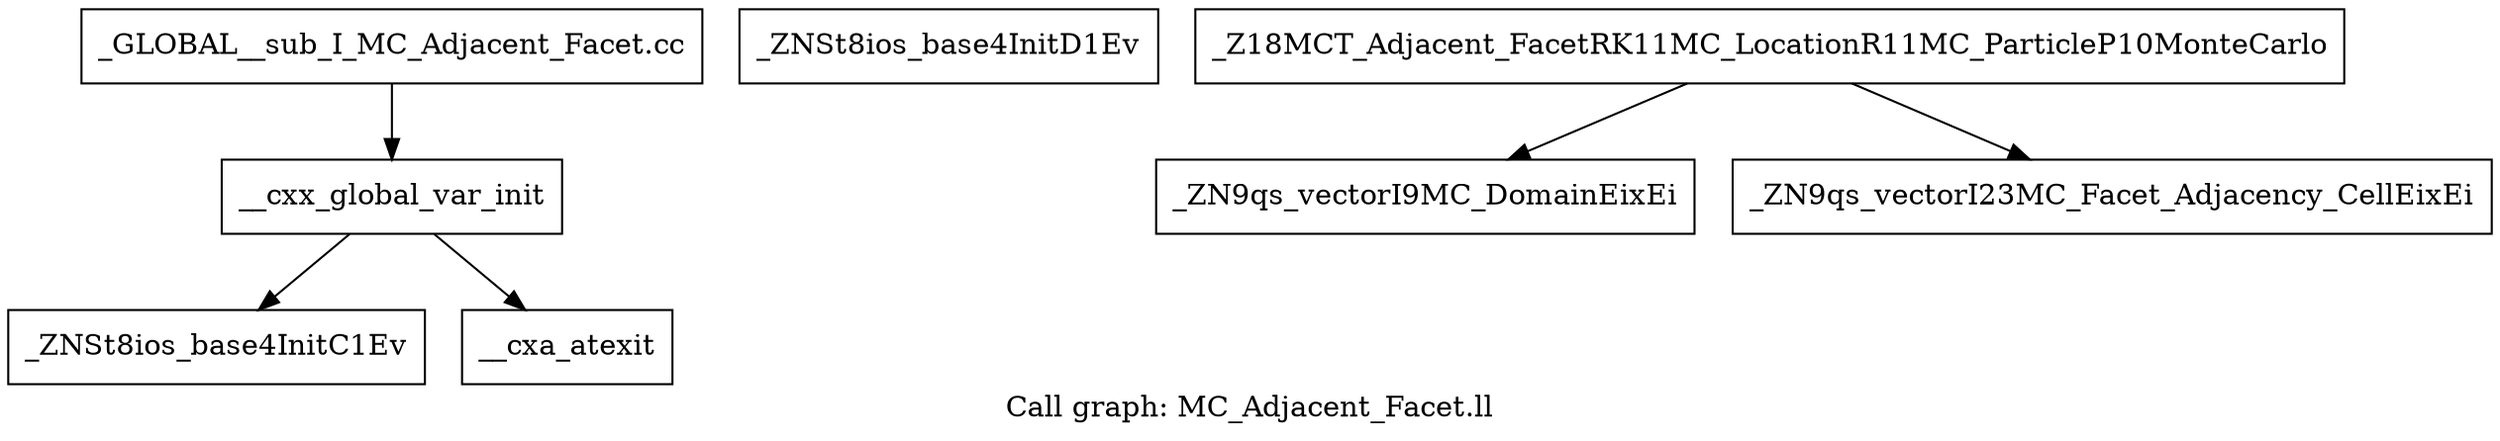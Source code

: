 digraph "Call graph: MC_Adjacent_Facet.ll" {
	label="Call graph: MC_Adjacent_Facet.ll";

	Node0x556495bdb670 [shape=record,label="{__cxx_global_var_init}"];
	Node0x556495bdb670 -> Node0x556495be1880;
	Node0x556495bdb670 -> Node0x556495be23d0;
	Node0x556495be1880 [shape=record,label="{_ZNSt8ios_base4InitC1Ev}"];
	Node0x556495bdb3f0 [shape=record,label="{_ZNSt8ios_base4InitD1Ev}"];
	Node0x556495be23d0 [shape=record,label="{__cxa_atexit}"];
	Node0x556495be7130 [shape=record,label="{_Z18MCT_Adjacent_FacetRK11MC_LocationR11MC_ParticleP10MonteCarlo}"];
	Node0x556495be7130 -> Node0x556495b942f0;
	Node0x556495be7130 -> Node0x556495bdaff0;
	Node0x556495b942f0 [shape=record,label="{_ZN9qs_vectorI9MC_DomainEixEi}"];
	Node0x556495bdaff0 [shape=record,label="{_ZN9qs_vectorI23MC_Facet_Adjacency_CellEixEi}"];
	Node0x556495be73b0 [shape=record,label="{_GLOBAL__sub_I_MC_Adjacent_Facet.cc}"];
	Node0x556495be73b0 -> Node0x556495bdb670;
}

